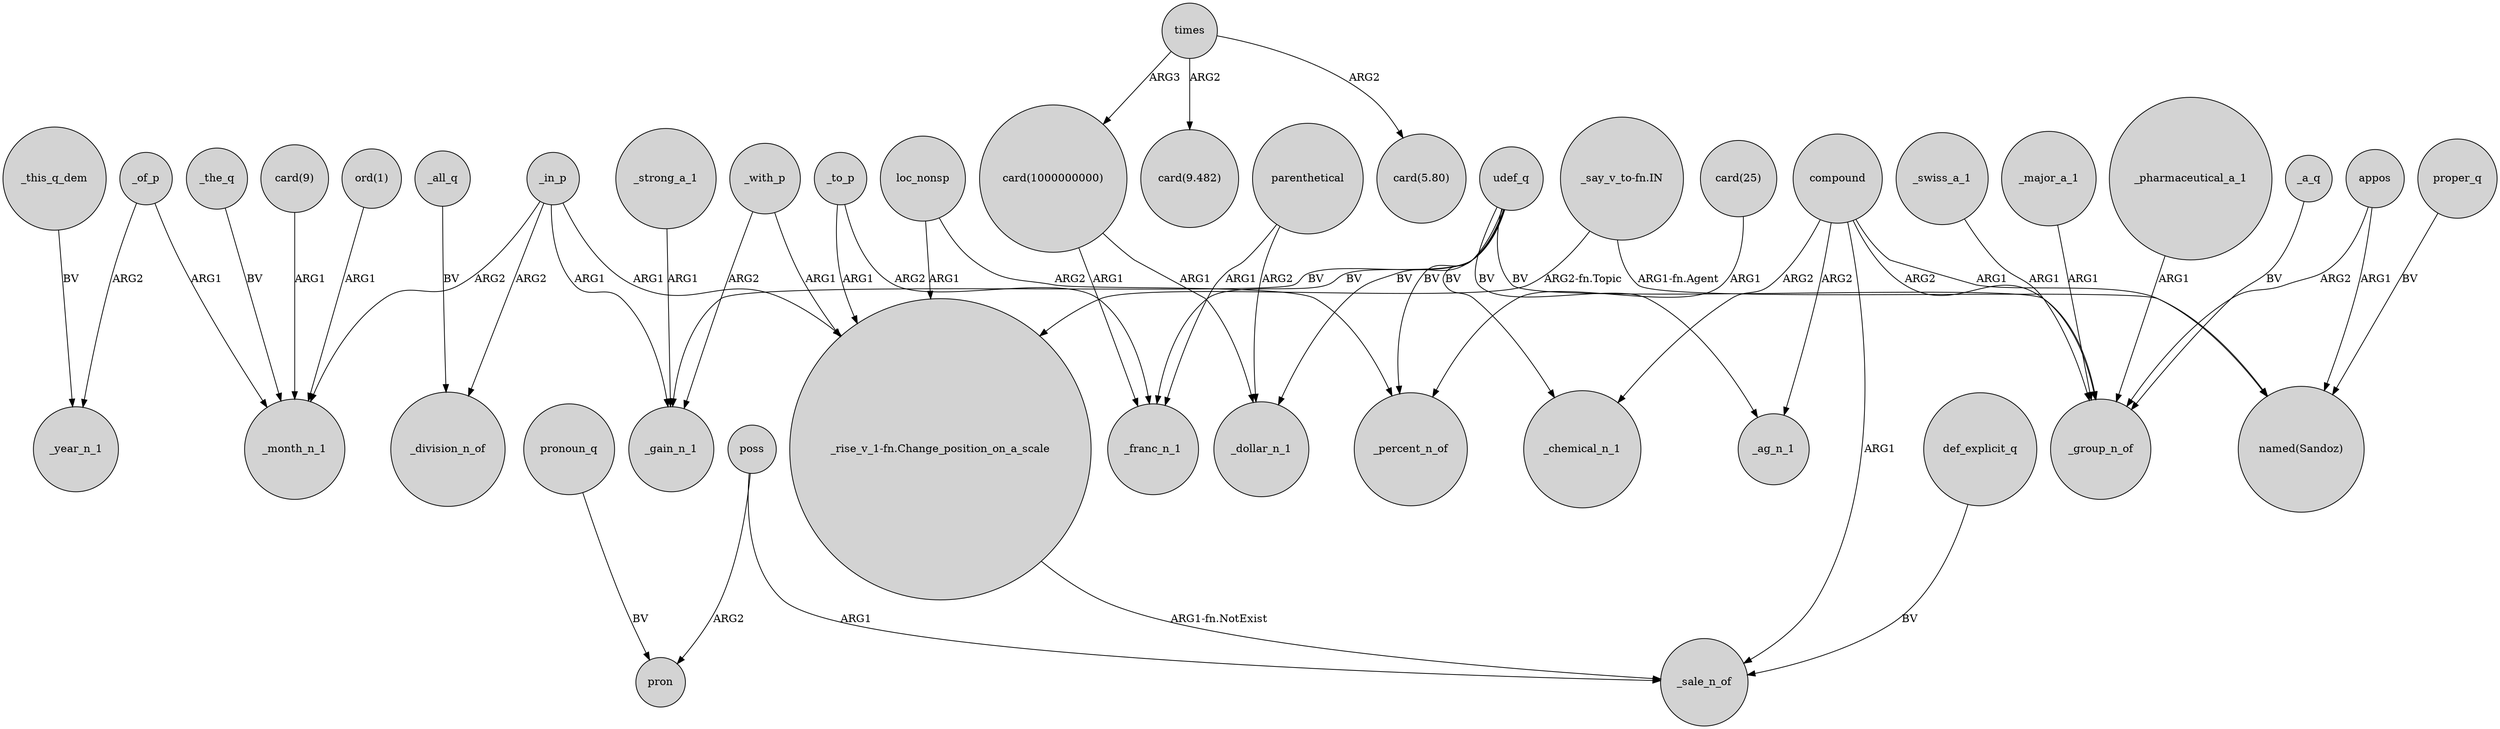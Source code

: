 digraph {
	node [shape=circle style=filled]
	_in_p -> _month_n_1 [label=ARG2]
	_strong_a_1 -> _gain_n_1 [label=ARG1]
	_with_p -> "_rise_v_1-fn.Change_position_on_a_scale" [label=ARG1]
	poss -> pron [label=ARG2]
	parenthetical -> _franc_n_1 [label=ARG1]
	compound -> "named(Sandoz)" [label=ARG1]
	udef_q -> _gain_n_1 [label=BV]
	"_rise_v_1-fn.Change_position_on_a_scale" -> _sale_n_of [label="ARG1-fn.NotExist"]
	"card(25)" -> _percent_n_of [label=ARG1]
	_of_p -> _year_n_1 [label=ARG2]
	parenthetical -> _dollar_n_1 [label=ARG2]
	_in_p -> _gain_n_1 [label=ARG1]
	appos -> "named(Sandoz)" [label=ARG1]
	times -> "card(9.482)" [label=ARG2]
	udef_q -> _ag_n_1 [label=BV]
	def_explicit_q -> _sale_n_of [label=BV]
	_in_p -> "_rise_v_1-fn.Change_position_on_a_scale" [label=ARG1]
	compound -> _ag_n_1 [label=ARG2]
	compound -> _chemical_n_1 [label=ARG2]
	times -> "card(1000000000)" [label=ARG3]
	_major_a_1 -> _group_n_of [label=ARG1]
	"card(1000000000)" -> _franc_n_1 [label=ARG1]
	pronoun_q -> pron [label=BV]
	_the_q -> _month_n_1 [label=BV]
	loc_nonsp -> _percent_n_of [label=ARG2]
	"card(9)" -> _month_n_1 [label=ARG1]
	appos -> _group_n_of [label=ARG2]
	poss -> _sale_n_of [label=ARG1]
	loc_nonsp -> "_rise_v_1-fn.Change_position_on_a_scale" [label=ARG1]
	times -> "card(5.80)" [label=ARG2]
	_all_q -> _division_n_of [label=BV]
	_of_p -> _month_n_1 [label=ARG1]
	proper_q -> "named(Sandoz)" [label=BV]
	_in_p -> _division_n_of [label=ARG2]
	_pharmaceutical_a_1 -> _group_n_of [label=ARG1]
	"_say_v_to-fn.IN" -> "_rise_v_1-fn.Change_position_on_a_scale" [label="ARG2-fn.Topic"]
	_with_p -> _gain_n_1 [label=ARG2]
	_a_q -> _group_n_of [label=BV]
	udef_q -> _dollar_n_1 [label=BV]
	udef_q -> _percent_n_of [label=BV]
	"ord(1)" -> _month_n_1 [label=ARG1]
	"card(1000000000)" -> _dollar_n_1 [label=ARG1]
	udef_q -> _franc_n_1 [label=BV]
	_to_p -> "_rise_v_1-fn.Change_position_on_a_scale" [label=ARG1]
	_to_p -> _franc_n_1 [label=ARG2]
	_swiss_a_1 -> _group_n_of [label=ARG1]
	udef_q -> _group_n_of [label=BV]
	udef_q -> _chemical_n_1 [label=BV]
	compound -> _sale_n_of [label=ARG1]
	"_say_v_to-fn.IN" -> "named(Sandoz)" [label="ARG1-fn.Agent"]
	compound -> _group_n_of [label=ARG2]
	_this_q_dem -> _year_n_1 [label=BV]
}
